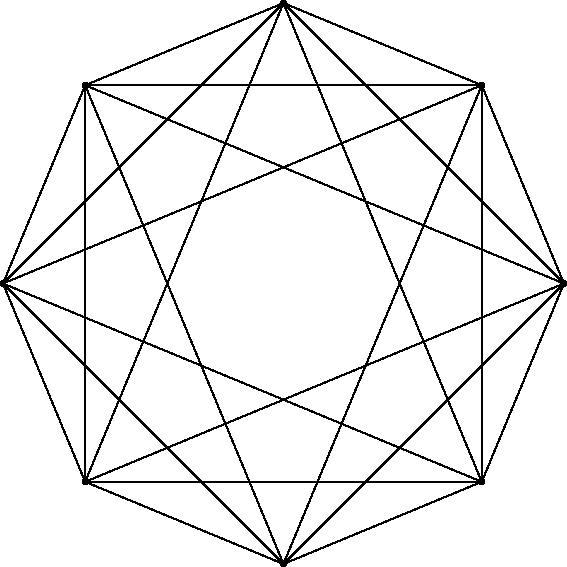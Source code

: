 size(10cm);

dot((0,1));
dot((-0.707,0.707));
dot((-1,0));
dot((-0.707,-0.707));
dot((0,-1));
dot((0.707,-0.707));
dot((1,0));
dot((0.707,0.707));

draw((0,1)--(-0.707,0.707));
draw((0,1)--(-1,0));
draw((0,1)--(-0.707,-0.707));
draw((0,1)--(0.707,-0.707));
draw((0,1)--(1,0));
draw((0,1)--(0.707,0.707));
draw((-0.707,0.707)--(-1,0));
draw((-0.707,0.707)--(-0.707,-0.707));
draw((-0.707,0.707)--(0,-1));
draw((-0.707,0.707)--(1,0));
draw((-0.707,0.707)--(0.707,0.707));
draw((-1,0)--(-0.707,-0.707));
draw((-1,0)--(0,-1));
draw((-1,0)--(0.707,-0.707));
draw((-1,0)--(0.707,0.707));
draw((-0.707,-0.707)--(0,-1));
draw((-0.707,-0.707)--(0.707,-0.707));
draw((-0.707,-0.707)--(1,0));
draw((0,-1)--(0.707,-0.707));
draw((0,-1)--(1,0));
draw((0,-1)--(0.707,0.707));
draw((0.707,-0.707)--(1,0));
draw((0.707,-0.707)--(0.707,0.707));
draw((1,0)--(0.707,0.707));

